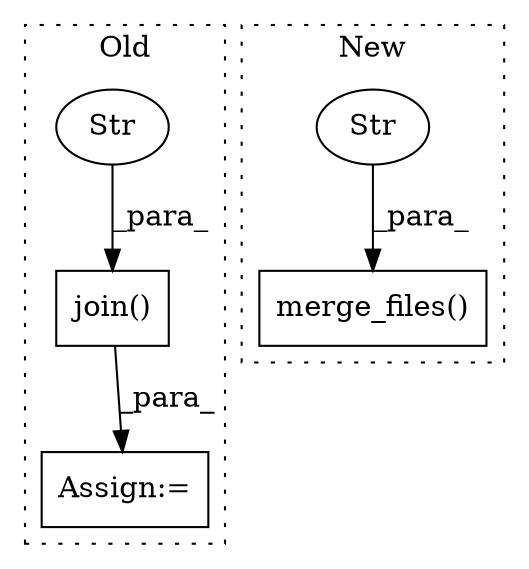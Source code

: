 digraph G {
subgraph cluster0 {
1 [label="join()" a="75" s="1457,1550" l="22,7" shape="box"];
3 [label="Str" a="66" s="1496" l="54" shape="ellipse"];
5 [label="Assign:=" a="68" s="1454" l="3" shape="box"];
label = "Old";
style="dotted";
}
subgraph cluster1 {
2 [label="merge_files()" a="75" s="1923,1953" l="22,1" shape="box"];
4 [label="Str" a="66" s="1945" l="8" shape="ellipse"];
label = "New";
style="dotted";
}
1 -> 5 [label="_para_"];
3 -> 1 [label="_para_"];
4 -> 2 [label="_para_"];
}
